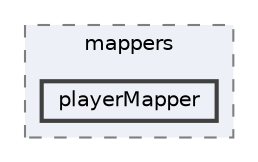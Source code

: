 digraph "src/main/java/com/master1/planningpoker/mappers/playerMapper"
{
 // LATEX_PDF_SIZE
  bgcolor="transparent";
  edge [fontname=Helvetica,fontsize=10,labelfontname=Helvetica,labelfontsize=10];
  node [fontname=Helvetica,fontsize=10,shape=box,height=0.2,width=0.4];
  compound=true
  subgraph clusterdir_eb008b921d41db6d99ea160abc18f949 {
    graph [ bgcolor="#edf0f7", pencolor="grey50", label="mappers", fontname=Helvetica,fontsize=10 style="filled,dashed", URL="dir_eb008b921d41db6d99ea160abc18f949.html",tooltip=""]
  dir_3f748e2ff06916b207844d0bb64d7f2e [label="playerMapper", fillcolor="#edf0f7", color="grey25", style="filled,bold", URL="dir_3f748e2ff06916b207844d0bb64d7f2e.html",tooltip=""];
  }
}
